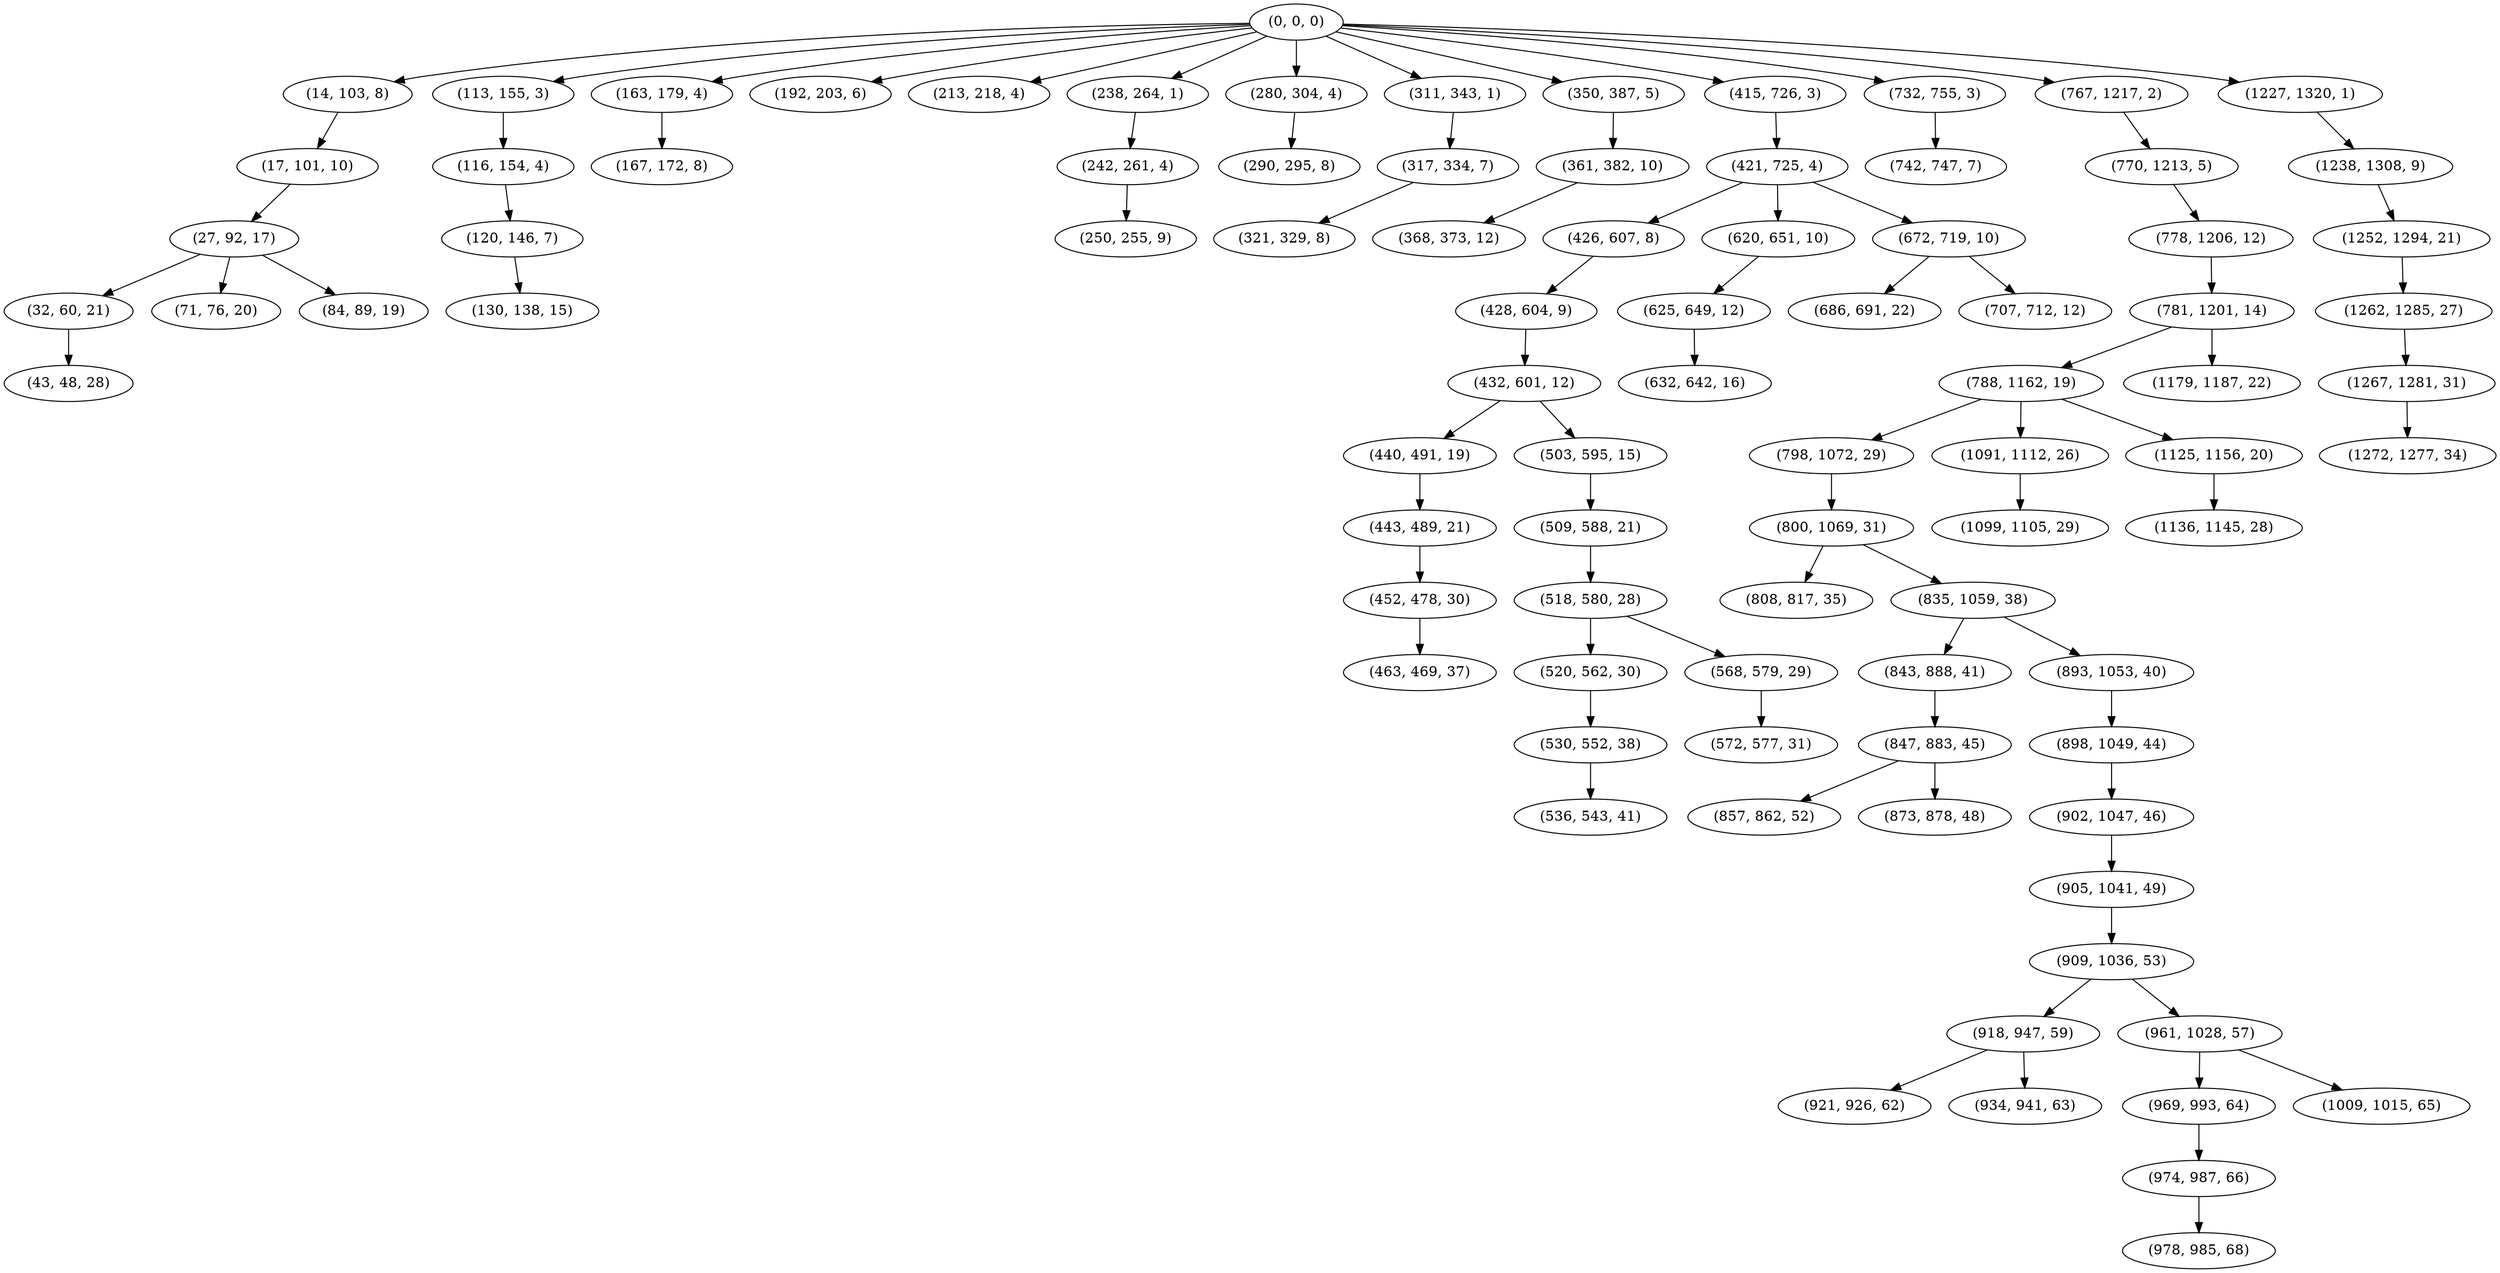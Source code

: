 digraph tree {
    "(0, 0, 0)";
    "(14, 103, 8)";
    "(17, 101, 10)";
    "(27, 92, 17)";
    "(32, 60, 21)";
    "(43, 48, 28)";
    "(71, 76, 20)";
    "(84, 89, 19)";
    "(113, 155, 3)";
    "(116, 154, 4)";
    "(120, 146, 7)";
    "(130, 138, 15)";
    "(163, 179, 4)";
    "(167, 172, 8)";
    "(192, 203, 6)";
    "(213, 218, 4)";
    "(238, 264, 1)";
    "(242, 261, 4)";
    "(250, 255, 9)";
    "(280, 304, 4)";
    "(290, 295, 8)";
    "(311, 343, 1)";
    "(317, 334, 7)";
    "(321, 329, 8)";
    "(350, 387, 5)";
    "(361, 382, 10)";
    "(368, 373, 12)";
    "(415, 726, 3)";
    "(421, 725, 4)";
    "(426, 607, 8)";
    "(428, 604, 9)";
    "(432, 601, 12)";
    "(440, 491, 19)";
    "(443, 489, 21)";
    "(452, 478, 30)";
    "(463, 469, 37)";
    "(503, 595, 15)";
    "(509, 588, 21)";
    "(518, 580, 28)";
    "(520, 562, 30)";
    "(530, 552, 38)";
    "(536, 543, 41)";
    "(568, 579, 29)";
    "(572, 577, 31)";
    "(620, 651, 10)";
    "(625, 649, 12)";
    "(632, 642, 16)";
    "(672, 719, 10)";
    "(686, 691, 22)";
    "(707, 712, 12)";
    "(732, 755, 3)";
    "(742, 747, 7)";
    "(767, 1217, 2)";
    "(770, 1213, 5)";
    "(778, 1206, 12)";
    "(781, 1201, 14)";
    "(788, 1162, 19)";
    "(798, 1072, 29)";
    "(800, 1069, 31)";
    "(808, 817, 35)";
    "(835, 1059, 38)";
    "(843, 888, 41)";
    "(847, 883, 45)";
    "(857, 862, 52)";
    "(873, 878, 48)";
    "(893, 1053, 40)";
    "(898, 1049, 44)";
    "(902, 1047, 46)";
    "(905, 1041, 49)";
    "(909, 1036, 53)";
    "(918, 947, 59)";
    "(921, 926, 62)";
    "(934, 941, 63)";
    "(961, 1028, 57)";
    "(969, 993, 64)";
    "(974, 987, 66)";
    "(978, 985, 68)";
    "(1009, 1015, 65)";
    "(1091, 1112, 26)";
    "(1099, 1105, 29)";
    "(1125, 1156, 20)";
    "(1136, 1145, 28)";
    "(1179, 1187, 22)";
    "(1227, 1320, 1)";
    "(1238, 1308, 9)";
    "(1252, 1294, 21)";
    "(1262, 1285, 27)";
    "(1267, 1281, 31)";
    "(1272, 1277, 34)";
    "(0, 0, 0)" -> "(14, 103, 8)";
    "(0, 0, 0)" -> "(113, 155, 3)";
    "(0, 0, 0)" -> "(163, 179, 4)";
    "(0, 0, 0)" -> "(192, 203, 6)";
    "(0, 0, 0)" -> "(213, 218, 4)";
    "(0, 0, 0)" -> "(238, 264, 1)";
    "(0, 0, 0)" -> "(280, 304, 4)";
    "(0, 0, 0)" -> "(311, 343, 1)";
    "(0, 0, 0)" -> "(350, 387, 5)";
    "(0, 0, 0)" -> "(415, 726, 3)";
    "(0, 0, 0)" -> "(732, 755, 3)";
    "(0, 0, 0)" -> "(767, 1217, 2)";
    "(0, 0, 0)" -> "(1227, 1320, 1)";
    "(14, 103, 8)" -> "(17, 101, 10)";
    "(17, 101, 10)" -> "(27, 92, 17)";
    "(27, 92, 17)" -> "(32, 60, 21)";
    "(27, 92, 17)" -> "(71, 76, 20)";
    "(27, 92, 17)" -> "(84, 89, 19)";
    "(32, 60, 21)" -> "(43, 48, 28)";
    "(113, 155, 3)" -> "(116, 154, 4)";
    "(116, 154, 4)" -> "(120, 146, 7)";
    "(120, 146, 7)" -> "(130, 138, 15)";
    "(163, 179, 4)" -> "(167, 172, 8)";
    "(238, 264, 1)" -> "(242, 261, 4)";
    "(242, 261, 4)" -> "(250, 255, 9)";
    "(280, 304, 4)" -> "(290, 295, 8)";
    "(311, 343, 1)" -> "(317, 334, 7)";
    "(317, 334, 7)" -> "(321, 329, 8)";
    "(350, 387, 5)" -> "(361, 382, 10)";
    "(361, 382, 10)" -> "(368, 373, 12)";
    "(415, 726, 3)" -> "(421, 725, 4)";
    "(421, 725, 4)" -> "(426, 607, 8)";
    "(421, 725, 4)" -> "(620, 651, 10)";
    "(421, 725, 4)" -> "(672, 719, 10)";
    "(426, 607, 8)" -> "(428, 604, 9)";
    "(428, 604, 9)" -> "(432, 601, 12)";
    "(432, 601, 12)" -> "(440, 491, 19)";
    "(432, 601, 12)" -> "(503, 595, 15)";
    "(440, 491, 19)" -> "(443, 489, 21)";
    "(443, 489, 21)" -> "(452, 478, 30)";
    "(452, 478, 30)" -> "(463, 469, 37)";
    "(503, 595, 15)" -> "(509, 588, 21)";
    "(509, 588, 21)" -> "(518, 580, 28)";
    "(518, 580, 28)" -> "(520, 562, 30)";
    "(518, 580, 28)" -> "(568, 579, 29)";
    "(520, 562, 30)" -> "(530, 552, 38)";
    "(530, 552, 38)" -> "(536, 543, 41)";
    "(568, 579, 29)" -> "(572, 577, 31)";
    "(620, 651, 10)" -> "(625, 649, 12)";
    "(625, 649, 12)" -> "(632, 642, 16)";
    "(672, 719, 10)" -> "(686, 691, 22)";
    "(672, 719, 10)" -> "(707, 712, 12)";
    "(732, 755, 3)" -> "(742, 747, 7)";
    "(767, 1217, 2)" -> "(770, 1213, 5)";
    "(770, 1213, 5)" -> "(778, 1206, 12)";
    "(778, 1206, 12)" -> "(781, 1201, 14)";
    "(781, 1201, 14)" -> "(788, 1162, 19)";
    "(781, 1201, 14)" -> "(1179, 1187, 22)";
    "(788, 1162, 19)" -> "(798, 1072, 29)";
    "(788, 1162, 19)" -> "(1091, 1112, 26)";
    "(788, 1162, 19)" -> "(1125, 1156, 20)";
    "(798, 1072, 29)" -> "(800, 1069, 31)";
    "(800, 1069, 31)" -> "(808, 817, 35)";
    "(800, 1069, 31)" -> "(835, 1059, 38)";
    "(835, 1059, 38)" -> "(843, 888, 41)";
    "(835, 1059, 38)" -> "(893, 1053, 40)";
    "(843, 888, 41)" -> "(847, 883, 45)";
    "(847, 883, 45)" -> "(857, 862, 52)";
    "(847, 883, 45)" -> "(873, 878, 48)";
    "(893, 1053, 40)" -> "(898, 1049, 44)";
    "(898, 1049, 44)" -> "(902, 1047, 46)";
    "(902, 1047, 46)" -> "(905, 1041, 49)";
    "(905, 1041, 49)" -> "(909, 1036, 53)";
    "(909, 1036, 53)" -> "(918, 947, 59)";
    "(909, 1036, 53)" -> "(961, 1028, 57)";
    "(918, 947, 59)" -> "(921, 926, 62)";
    "(918, 947, 59)" -> "(934, 941, 63)";
    "(961, 1028, 57)" -> "(969, 993, 64)";
    "(961, 1028, 57)" -> "(1009, 1015, 65)";
    "(969, 993, 64)" -> "(974, 987, 66)";
    "(974, 987, 66)" -> "(978, 985, 68)";
    "(1091, 1112, 26)" -> "(1099, 1105, 29)";
    "(1125, 1156, 20)" -> "(1136, 1145, 28)";
    "(1227, 1320, 1)" -> "(1238, 1308, 9)";
    "(1238, 1308, 9)" -> "(1252, 1294, 21)";
    "(1252, 1294, 21)" -> "(1262, 1285, 27)";
    "(1262, 1285, 27)" -> "(1267, 1281, 31)";
    "(1267, 1281, 31)" -> "(1272, 1277, 34)";
}
